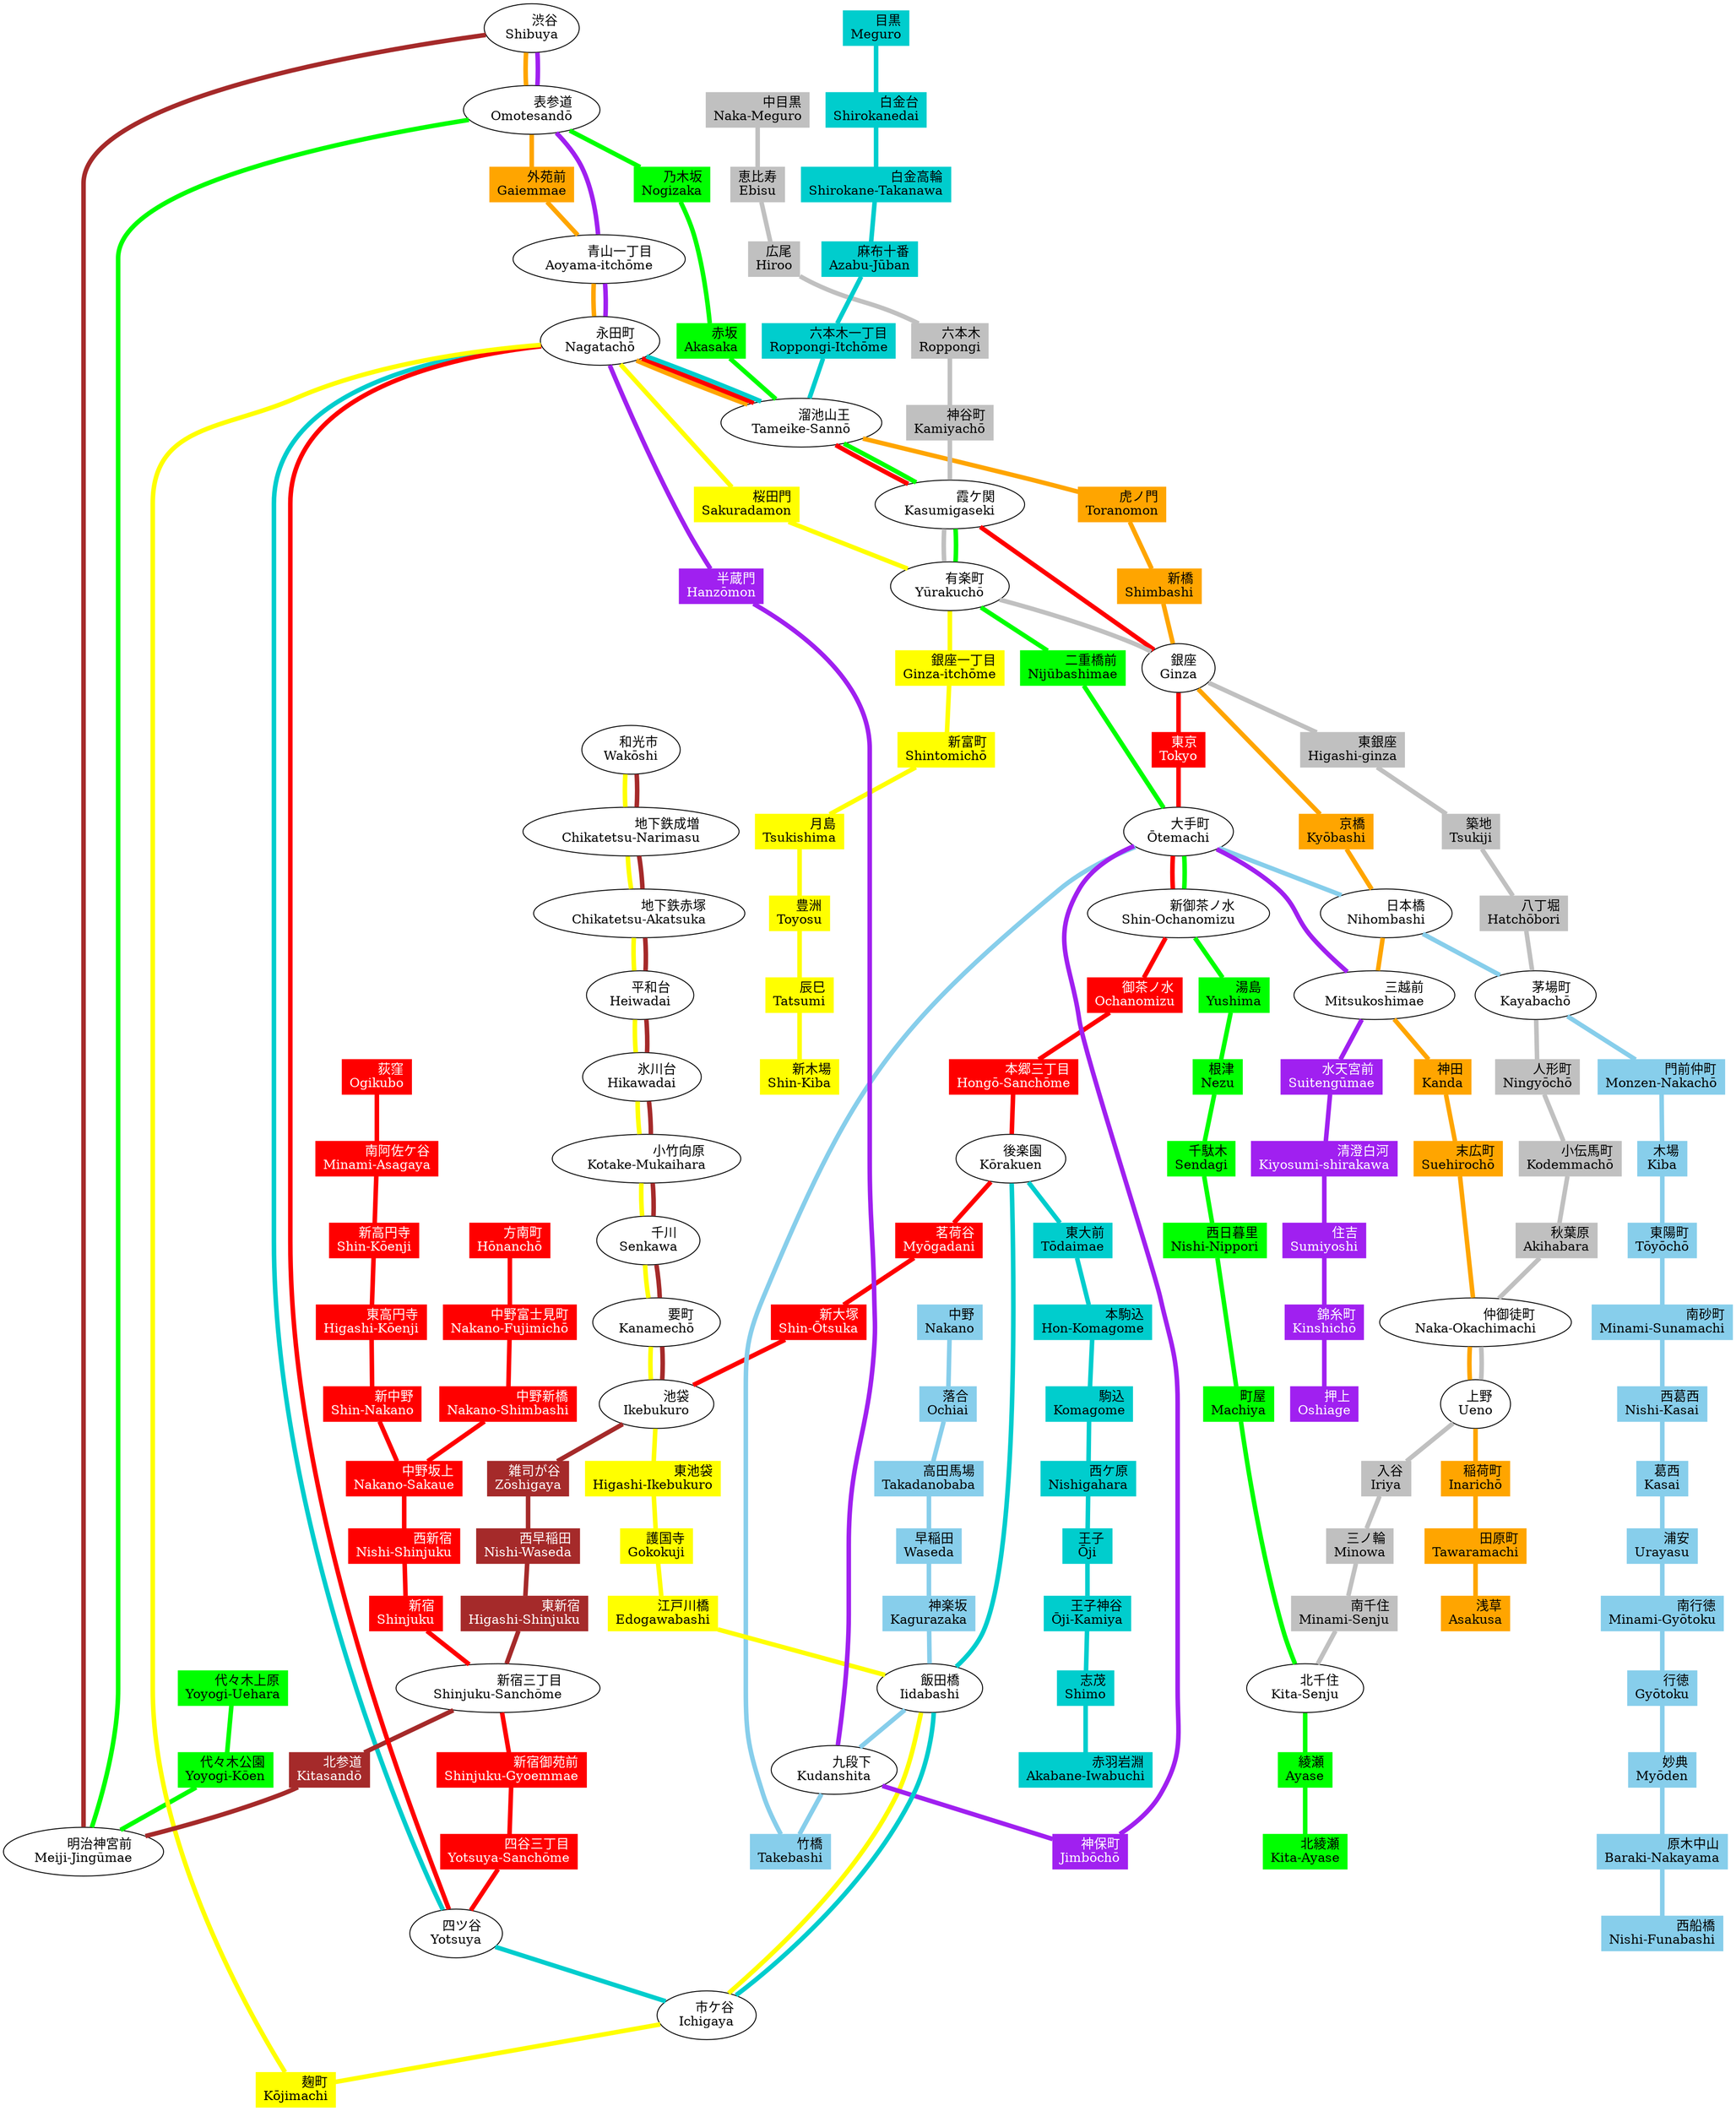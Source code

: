 // Line                               | Code | Color        |
// -----------------------------------+------+--------------+
// No 3:  Ginza Line                  | G    | orange       |
// No 4:  Marunouchi Line             | M    | red          |
// No 4:  Marunouchi Line Branch Line | m    | red          |
// No 2:  Hibiya Line                 | H    | gray         |
// No 5:  Tōzai Line                  | T    | skyblue      |
// No 9:  Chiyoda Line                | C    | green        |
// No 8:  Yūrakuchō Line              | Y    | yellow       |
// No 11: Hanzōmon Line               | Z    | purple       |
// No 7:  Namboku Line                | N    | cyan3        |
// No 13: Fukutoshin Line             | F    | brown        |

graph tokyo_metro {
    node [shape=box, style=filled]
    edge [penwidth=5]

    // No 3: Ginza Line
    node [color=orange, fontcolor=black]
    G01_F16_Z01 [label="渋谷\rShibuya", shape=ellipse, color=black, fontcolor=black, fillcolor=white]
    C04_G02_Z02 [label="表参道\rOmotesandō", shape=ellipse, color=black, fontcolor=black, fillcolor=white]
    G03 [label="外苑前\rGaiemmae"]
    G04_Z03 [label="青山一丁目\rAoyama-Itchōme", shape=ellipse, color=black, fontcolor=black, fillcolor=white]
    M13_N07_G05_Y16_Z04 [label="赤坂見附\rAkasaka-Mitsuke", shape=ellipse, color=black, fontcolor=black, fillcolor=white]
    C07_G06_M14_N06 [label="溜池山王\rTameike-Sannō", shape=ellipse, color=black, fontcolor=black, fillcolor=white]
    G07 [label="虎ノ門\rToranomon"]
    G08 [label="新橋\rShimbashi"]
    G09_H08_M16 [label="銀座\rGinza", shape=ellipse, color=black, fontcolor=black, fillcolor=white]
    G10 [label="京橋\rKyōbashi"]
    G11_T10 [label="日本橋\rNihombashi", shape=ellipse, color=black, fontcolor=black, fillcolor=white]
    G12_Z09 [label="三越前\rMitsukoshimae", shape=ellipse, color=black, fontcolor=black, fillcolor=white]
    G13 [label="神田\rKanda"]
    G14 [label="末広町\rSuehirochō"]
    G15_H16 [label="上野広小路\rUeno-Hirokōji", shape=ellipse, color=black, fontcolor=black, fillcolor=white]
    G16_H17 [label="上野\rUeno", shape=ellipse, color=black, fontcolor=black, fillcolor=white]
    G17 [label="稲荷町\rInarichō"]
    G18 [label="田原町\rTawaramachi"]
    G19 [label="浅草\rAsakusa"]

    edge [color=orange]
    G01_F16_Z01 -- C04_G02_Z02 -- G03 -- G04_Z03 -- M13_N07_G05_Y16_Z04 -- C07_G06_M14_N06 -- G07 -- G08 -- G09_H08_M16 -- G10 -- G11_T10 -- G12_Z09 -- G13 -- G14 -- G15_H16 -- G16_H17 -- G17 -- G18 -- G19

    // No 4: Marunouchi Line
    node [color=red, fontcolor=white]
    M01 [label="荻窪\rOgikubo"]
    M02 [label="南阿佐ケ谷\rMinami-Asagaya"]
    M03 [label="新高円寺\rShin-Kōenji"]
    M04 [label="東高円寺\rHigashi-Kōenji"]
    M05 [label="新中野\rShin-Nakano"]
    M06 [label="中野坂上\rNakano-Sakaue"]
    M07 [label="西新宿\rNishi-Shinjuku"]
    M08 [label="新宿\rShinjuku"]
    F13_M09 [label="新宿三丁目\rShinjuku-Sanchōme", shape=ellipse, color=black, fontcolor=black, fillcolor=white]
    M10 [label="新宿御苑前\rShinjuku-Gyoemmae"]
    M11 [label="四谷三丁目\rYotsuya-Sanchōme"]
    M12_N08 [label="四ツ谷\rYotsuya", shape=ellipse, color=black, fontcolor=black, fillcolor=white]
    M13_N07_G05_Y16_Z04 [label="赤坂見附\rAkasaka-Mitsuke", shape=ellipse, color=black, fontcolor=black, fillcolor=white]
    C07_G06_M14_N06 [label="国会議事堂前\rKokkai-Gijidō-mae", shape=ellipse, color=black, fontcolor=black, fillcolor=white]
    C08_H06_M15 [label="霞ケ関\rKasumigaseki", shape=ellipse, color=black, fontcolor=black, fillcolor=white]
    G09_H08_M16 [label="銀座\rGinza", shape=ellipse, color=black, fontcolor=black, fillcolor=white]
    M17 [label="東京\rTokyo"]
    C11_M18_T09_Z08 [label="大手町\rŌtemachi", shape=ellipse, color=black, fontcolor=black, fillcolor=white]
    C12_M19 [label="淡路町\rAwajichō", shape=ellipse, color=black, fontcolor=black, fillcolor=white]
    M20 [label="御茶ノ水\rOchanomizu"]
    M21 [label="本郷三丁目\rHongō-Sanchōme"]
    M22_N11 [label="後楽園\rKōrakuen", shape=ellipse, color=black, fontcolor=black, fillcolor=white]
    M23 [label="茗荷谷\rMyōgadani"]
    M24 [label="新大塚\rShin-Ōtsuka"]
    F09_M25_Y09 [label="池袋\rIkebukuro", shape=ellipse, color=black, fontcolor=black, fillcolor=white]

    edge [color=red]
    M01 -- M02 -- M03 -- M04 -- M05 -- M06 -- M07 -- M08 -- F13_M09 -- M10 -- M11 -- M12_N08 -- M13_N07_G05_Y16_Z04 -- C07_G06_M14_N06 -- C08_H06_M15 -- G09_H08_M16 -- M17 -- C11_M18_T09_Z08 -- C12_M19 -- M20 -- M21 -- M22_N11 -- M23 -- M24 -- F09_M25_Y09

    // No 4: Marunouchi Line Branch Line
    node [color=red, fontcolor=white]
    m03 [label="方南町\rHōnanchō"]
    m04 [label="中野富士見町\rNakano-Fujimichō"]
    m05 [label="中野新橋\rNakano-Shimbashi"]
    M06 [label="中野坂上\rNakano-Sakaue"]

    edge [color=red]
    m03 -- m04 -- m05 -- M06

    // No 2: Hibiya Line
    node [color=gray, fontcolor=black]
    H01 [label="中目黒\rNaka-Meguro"]
    H02 [label="恵比寿\rEbisu"]
    H03 [label="広尾\rHiroo"]
    H04 [label="六本木\rRoppongi"]
    H05 [label="神谷町\rKamiyachō"]
    C08_H06_M15 [label="霞ケ関\rKasumigaseki", shape=ellipse, color=black, fontcolor=black, fillcolor=white]
    C09_H07_Y18 [label="日比谷\rHibiya", shape=ellipse, color=black, fontcolor=black, fillcolor=white]
    G09_H08_M16 [label="銀座\rGinza", shape=ellipse, color=black, fontcolor=black, fillcolor=white]
    H09 [label="東銀座\rHigashi-ginza"]
    H10 [label="築地\rTsukiji"]
    H11 [label="八丁堀\rHatchōbori"]
    H12_T11 [label="茅場町\rKayabachō", shape=ellipse, color=black, fontcolor=black, fillcolor=white]
    H13 [label="人形町\rNingyōchō"]
    H14 [label="小伝馬町\rKodemmachō"]
    H15 [label="秋葉原\rAkihabara"]
    G15_H16 [label="仲御徒町\rNaka-Okachimachi", shape=ellipse, color=black, fontcolor=black, fillcolor=white]
    G16_H17 [label="上野\rUeno", shape=ellipse, color=black, fontcolor=black, fillcolor=white]
    H18 [label="入谷\rIriya"]
    H19 [label="三ノ輪\rMinowa"]
    H20 [label="南千住\rMinami-Senju"]
    C18_H21 [label="北千住\rKita-Senju", shape=ellipse, color=black, fontcolor=black, fillcolor=white]

    edge [color=gray]
    H01 -- H02 -- H03 -- H04 -- H05 -- C08_H06_M15 -- C09_H07_Y18 -- G09_H08_M16 -- H09 -- H10 -- H11 -- H12_T11 -- H13 -- H14 -- H15 -- G15_H16 -- G16_H17 -- H18 -- H19 -- H20 -- C18_H21

    // No 5: Tōzai Line
    node [color=skyblue, fontcolor=black]
    T01 [label="中野\rNakano"]
    T02 [label="落合\rOchiai"]
    T03 [label="高田馬場\rTakadanobaba"]
    T04 [label="早稲田\rWaseda"]
    T05 [label="神楽坂\rKagurazaka"]
    N10_T06_Y13 [label="飯田橋\rIidabashi", shape=ellipse, color=black, fontcolor=black, fillcolor=white]
    T07_Z06 [label="九段下\rKudanshita", shape=ellipse, color=black, fontcolor=black, fillcolor=white]
    T08 [label="竹橋\rTakebashi"]
    C11_M18_T09_Z08 [label="大手町\rŌtemachi", shape=ellipse, color=black, fontcolor=black, fillcolor=white]
    G11_T10 [label="日本橋\rNihombashi", shape=ellipse, color=black, fontcolor=black, fillcolor=white]
    H12_T11 [label="茅場町\rKayabachō", shape=ellipse, color=black, fontcolor=black, fillcolor=white]
    T12 [label="門前仲町\rMonzen-Nakachō"]
    T13 [label="木場\rKiba"]
    T14 [label="東陽町\rTōyōchō"]
    T15 [label="南砂町\rMinami-Sunamachi"]
    T16 [label="西葛西\rNishi-Kasai"]
    T17 [label="葛西\rKasai"]
    T18 [label="浦安\rUrayasu"]
    T19 [label="南行徳\rMinami-Gyōtoku"]
    T20 [label="行徳\rGyōtoku"]
    T21 [label="妙典\rMyōden"]
    T22 [label="原木中山\rBaraki-Nakayama"]
    T23 [label="西船橋\rNishi-Funabashi"]

    edge [color=skyblue]
    T01 -- T02 -- T03 -- T04 -- T05 -- N10_T06_Y13 -- T07_Z06 -- T08 -- C11_M18_T09_Z08 -- G11_T10 -- H12_T11 -- T12 -- T13 -- T14 -- T15 -- T16 -- T17 -- T18 -- T19 -- T20 -- T21 -- T22 -- T23

    // No 9: Chiyoda Line
    node [color=green, fontcolor=black]
    C01 [label="代々木上原\rYoyogi-Uehara"]
    C02 [label="代々木公園\rYoyogi-Kōen"]
    C03_F15 [label="明治神宮前\rMeiji-Jingūmae (Harajuku)", shape=ellipse, color=black, fontcolor=black, fillcolor=white]
    C04_G02_Z02 [label="表参道\rOmotesandō", shape=ellipse, color=black, fontcolor=black, fillcolor=white]
    C05 [label="乃木坂\rNogizaka"]
    C06 [label="赤坂\rAkasaka"]
    C07_G06_M14_N06 [label="国会議事堂前\rKokkai-Gijidō-mae", shape=ellipse, color=black, fontcolor=black, fillcolor=white]
    C08_H06_M15 [label="霞ケ関\rKasumigaseki", shape=ellipse, color=black, fontcolor=black, fillcolor=white]
    C09_H07_Y18 [label="日比谷\rHibiya", shape=ellipse, color=black, fontcolor=black, fillcolor=white]
    C10 [label="二重橋前\rNijūbashimae"]
    C11_M18_T09_Z08 [label="大手町\rŌtemachi", shape=ellipse, color=black, fontcolor=black, fillcolor=white]
    C12_M19 [label="新御茶ノ水\rShin-Ochanomizu", shape=ellipse, color=black, fontcolor=black, fillcolor=white]
    C13 [label="湯島\rYushima"]
    C14 [label="根津\rNezu"]
    C15 [label="千駄木\rSendagi"]
    C16 [label="西日暮里\rNishi-Nippori"]
    C17 [label="町屋\rMachiya"]
    C18_H21 [label="北千住\rKita-Senju", shape=ellipse, color=black, fontcolor=black, fillcolor=white]
    C19 [label="綾瀬\rAyase"]
    C20 [label="北綾瀬\rKita-Ayase"]

    edge [color=green]
    C01 -- C02 -- C03_F15 -- C04_G02_Z02 -- C05 -- C06 -- C07_G06_M14_N06 -- C08_H06_M15 -- C09_H07_Y18 -- C10 -- C11_M18_T09_Z08 -- C12_M19 -- C13 -- C14 -- C15 -- C16 -- C17 -- C18_H21 -- C19 -- C20

    // No 8: Yūrakuchō Line
    node [color=yellow, fontcolor=black]
    F01_Y01 [label="和光市\rWakōshi", shape=ellipse, color=black, fontcolor=black, fillcolor=white]
    F02_Y02 [label="地下鉄成増\rChikatetsu-Narimasu", shape=ellipse, color=black, fontcolor=black, fillcolor=white]
    F03_Y03 [label="地下鉄赤塚\rChikatetsu-Akatsuka", shape=ellipse, color=black, fontcolor=black, fillcolor=white]
    F04_Y04 [label="平和台\rHeiwadai", shape=ellipse, color=black, fontcolor=black, fillcolor=white]
    F05_Y05 [label="氷川台\rHikawadai", shape=ellipse, color=black, fontcolor=black, fillcolor=white]
    F06_Y06 [label="小竹向原\rKotake-Mukaihara", shape=ellipse, color=black, fontcolor=black, fillcolor=white]
    F07_Y07 [label="千川\rSenkawa", shape=ellipse, color=black, fontcolor=black, fillcolor=white]
    F08_Y08 [label="要町\rKanamechō", shape=ellipse, color=black, fontcolor=black, fillcolor=white]
    F09_M25_Y09 [label="池袋\rIkebukuro", shape=ellipse, color=black, fontcolor=black, fillcolor=white]
    Y10 [label="東池袋\rHigashi-Ikebukuro"]
    Y11 [label="護国寺\rGokokuji"]
    Y12 [label="江戸川橋\rEdogawabashi"]
    N10_T06_Y13 [label="飯田橋\rIidabashi", shape=ellipse, color=black, fontcolor=black, fillcolor=white]
    N09_Y14 [label="市ヶ谷\rIchigaya", shape=ellipse, color=black, fontcolor=black, fillcolor=white]
    Y15 [label="麹町\rKōjimachi"]
    M13_N07_G05_Y16_Z04 [label="永田町\rNagatachō", shape=ellipse, color=black, fontcolor=black, fillcolor=white]
    Y17 [label="桜田門\rSakuradamon"]
    C09_H07_Y18 [label="有楽町\rYūrakuchō", shape=ellipse, color=black, fontcolor=black, fillcolor=white]
    Y19 [label="銀座一丁目\rGinza-itchōme"]
    Y20 [label="新富町\rShintomichō"]
    Y21 [label="月島\rTsukishima"]
    Y22 [label="豊洲\rToyosu"]
    Y23 [label="辰巳\rTatsumi"]
    Y24 [label="新木場\rShin-Kiba"]

    edge [color=yellow]
    F01_Y01 -- F02_Y02 -- F03_Y03 -- F04_Y04 -- F05_Y05 -- F06_Y06 -- F07_Y07 -- F08_Y08 -- F09_M25_Y09 -- Y10 -- Y11 -- Y12 -- N10_T06_Y13 -- N09_Y14 -- Y15 -- M13_N07_G05_Y16_Z04 -- Y17 -- C09_H07_Y18 -- Y19 -- Y20 -- Y21 -- Y22 -- Y23 -- Y24

    // No 11: Hanzōmon Line
    node [color=purple, fontcolor=white]
    G01_F16_Z01 [label="渋谷\rShibuya", shape=ellipse, color=black, fontcolor=black, fillcolor=white]
    C04_G02_Z02 [label="表参道\rOmotesandō", shape=ellipse, color=black, fontcolor=black, fillcolor=white]
    G04_Z03 [label="青山一丁目\rAoyama-itchōme", shape=ellipse, color=black, fontcolor=black, fillcolor=white]
    M13_N07_G05_Y16_Z04 [label="永田町\rNagatachō", shape=ellipse, color=black, fontcolor=black, fillcolor=white]
    Z05 [label="半蔵門\rHanzōmon"]
    T07_Z06 [label="九段下\rKudanshita", shape=ellipse, color=black, fontcolor=black, fillcolor=white]
    Z07 [label="神保町\rJimbōchō"]
    C11_M18_T09_Z08 [label="大手町\rŌtemachi", shape=ellipse, color=black, fontcolor=black, fillcolor=white]
    G12_Z09 [label="三越前\rMitsukoshimae", shape=ellipse, color=black, fontcolor=black, fillcolor=white]
    Z10 [label="水天宮前\rSuitengūmae"]
    Z11 [label="清澄白河\rKiyosumi-shirakawa"]
    Z12 [label="住吉\rSumiyoshi"]
    Z13 [label="錦糸町\rKinshichō"]
    Z14 [label="押上\rOshiage"]

    edge [color=purple]
    G01_F16_Z01 -- C04_G02_Z02 -- G04_Z03 -- M13_N07_G05_Y16_Z04 -- Z05 -- T07_Z06 -- Z07 -- C11_M18_T09_Z08 -- G12_Z09 -- Z10 -- Z11 -- Z12 -- Z13 -- Z14

    // No 7: Namboku Line
    node [color=cyan3, fontcolor=black]
    N01 [label="目黒\rMeguro"]
    N02 [label="白金台\rShirokanedai"]
    N03 [label="白金高輪\rShirokane-Takanawa"]
    N04 [label="麻布十番\rAzabu-Jūban"]
    N05 [label="六本木一丁目\rRoppongi-Itchōme"]
    C07_G06_M14_N06 [label="溜池山王\rTameike-Sannō", shape=ellipse, color=black, fontcolor=black, fillcolor=white]
    M13_N07_G05_Y16_Z04 [label="永田町\rNagatachō", shape=ellipse, color=black, fontcolor=black, fillcolor=white]
    M12_N08 [label="四ツ谷\rYotsuya", shape=ellipse, color=black, fontcolor=black, fillcolor=white]
    N09_Y14 [label="市ケ谷\rIchigaya", shape=ellipse, color=black, fontcolor=black, fillcolor=white]
    N10_T06_Y13 [label="飯田橋\rIidabashi", shape=ellipse, color=black, fontcolor=black, fillcolor=white]
    M22_N11 [label="後楽園\rKōrakuen", shape=ellipse, color=black, fontcolor=black, fillcolor=white]
    N12 [label="東大前\rTōdaimae"]
    N13 [label="本駒込\rHon-Komagome"]
    N14 [label="駒込\rKomagome"]
    N15 [label="西ケ原\rNishigahara"]
    N16 [label="王子\rŌji"]
    N17 [label="王子神谷\rŌji-Kamiya"]
    N18 [label="志茂\rShimo"]
    N19 [label="赤羽岩淵\rAkabane-Iwabuchi"]

    edge [color=cyan3]
    N01 -- N02 -- N03 -- N04 -- N05 -- C07_G06_M14_N06 -- M13_N07_G05_Y16_Z04 -- M12_N08 -- N09_Y14 -- N10_T06_Y13 -- M22_N11 -- N12 -- N13 -- N14 -- N15 -- N16 -- N17 -- N18 -- N19

    // No 13: Fukutoshin Line
    node [color=brown, fontcolor=white]
    F01_Y01 [label="和光市\rWakōshi", shape=ellipse, color=black, fontcolor=black, fillcolor=white]
    F02_Y02 [label="地下鉄成増\rChikatetsu-Narimasu", shape=ellipse, color=black, fontcolor=black, fillcolor=white]
    F03_Y03 [label="地下鉄赤塚\rChikatetsu-Akatsuka", shape=ellipse, color=black, fontcolor=black, fillcolor=white]
    F04_Y04 [label="平和台\rHeiwadai", shape=ellipse, color=black, fontcolor=black, fillcolor=white]
    F05_Y05 [label="氷川台\rHikawadai", shape=ellipse, color=black, fontcolor=black, fillcolor=white]
    F06_Y06 [label="小竹向原\rKotake-Mukaihara", shape=ellipse, color=black, fontcolor=black, fillcolor=white]
    F07_Y07 [label="千川\rSenkawa", shape=ellipse, color=black, fontcolor=black, fillcolor=white]
    F08_Y08 [label="要町\rKanamechō", shape=ellipse, color=black, fontcolor=black, fillcolor=white]
    F09_M25_Y09 [label="池袋\rIkebukuro", shape=ellipse, color=black, fontcolor=black, fillcolor=white]
    F10 [label="雑司が谷\rZōshigaya"]
    F11 [label="西早稲田\rNishi-Waseda"]
    F12 [label="東新宿\rHigashi-Shinjuku"]
    F13_M09 [label="新宿三丁目\rShinjuku-Sanchōme", shape=ellipse, color=black, fontcolor=black, fillcolor=white]
    F14 [label="北参道\rKitasandō"]
    C03_F15 [label="明治神宮前\rMeiji-Jingūmae", shape=ellipse, color=black, fontcolor=black, fillcolor=white]
    G01_F16_Z01 [label="渋谷\rShibuya", shape=ellipse, color=black, fontcolor=black, fillcolor=white]

    edge [color=brown]
    F01_Y01 -- F02_Y02 -- F03_Y03 -- F04_Y04 -- F05_Y05 -- F06_Y06 -- F07_Y07 -- F08_Y08 -- F09_M25_Y09 -- F10 -- F11 -- F12 -- F13_M09 -- F14 -- C03_F15 -- G01_F16_Z01
}
